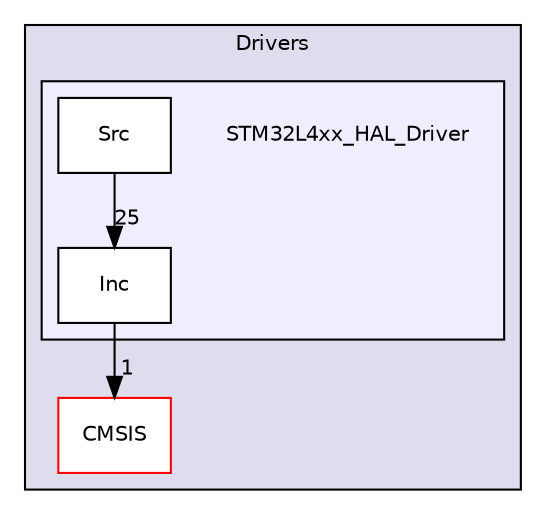 digraph "STM32L4xx_HAL_Driver" {
  compound=true
  node [ fontsize="10", fontname="Helvetica"];
  edge [ labelfontsize="10", labelfontname="Helvetica"];
  subgraph clusterdir_60925fc218da8ca7908795bf5f624060 {
    graph [ bgcolor="#ddddee", pencolor="black", label="Drivers" fontname="Helvetica", fontsize="10", URL="dir_60925fc218da8ca7908795bf5f624060.html"]
  dir_bd09ff09a9c7d83a4c030dbdaee94d76 [shape=box label="CMSIS" fillcolor="white" style="filled" color="red" URL="dir_bd09ff09a9c7d83a4c030dbdaee94d76.html"];
  subgraph clusterdir_8a47de0d9a7b537f24e8ff521c06cbd3 {
    graph [ bgcolor="#eeeeff", pencolor="black", label="" URL="dir_8a47de0d9a7b537f24e8ff521c06cbd3.html"];
    dir_8a47de0d9a7b537f24e8ff521c06cbd3 [shape=plaintext label="STM32L4xx_HAL_Driver"];
  dir_79464964bc38874f394d0a750525cdb3 [shape=box label="Inc" fillcolor="white" style="filled" URL="dir_79464964bc38874f394d0a750525cdb3.html"];
  dir_a76b8917def16580b7edf0e155f87277 [shape=box label="Src" fillcolor="white" style="filled" URL="dir_a76b8917def16580b7edf0e155f87277.html"];
  }
  }
  dir_79464964bc38874f394d0a750525cdb3->dir_bd09ff09a9c7d83a4c030dbdaee94d76 [headlabel="1", labeldistance=1.5 headhref="dir_000028_000009.html"];
  dir_a76b8917def16580b7edf0e155f87277->dir_79464964bc38874f394d0a750525cdb3 [headlabel="25", labeldistance=1.5 headhref="dir_000029_000028.html"];
}
